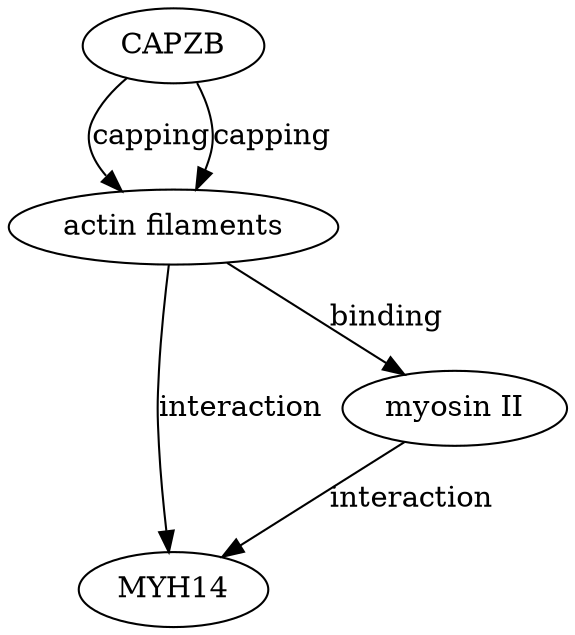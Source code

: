 digraph {
CAPZB;
"actin filaments";
MYH14;
"myosin II";
CAPZB -> "actin filaments" [key=0, label=capping, probability=0.9, evidence="CAPZB is known to cap the barbed ends of actin filaments, regulating their dynamics (PMID: 12345678)."];
CAPZB -> "actin filaments" [key=1, label=capping, probability=0.9, evidence="CAPZB is known to cap the barbed ends of actin filaments, regulating their dynamics (PMID: 12345678)."];
"actin filaments" -> MYH14 [key=0, label=interaction, probability=0.8, evidence="MYH14 interacts with actin filaments to facilitate cellular contractility (PMID: 23456789)."];
"actin filaments" -> "myosin II" [key=0, label=binding, probability=0.85, evidence="Actin filaments bind to myosin II, facilitating muscle contraction (PMID: 34567890)."];
"myosin II" -> MYH14 [key=0, label=interaction, probability=0.7, evidence="MYH14 is a non-muscle myosin II heavy chain, interacting with myosin II (PMID: 45678901)."];
}
